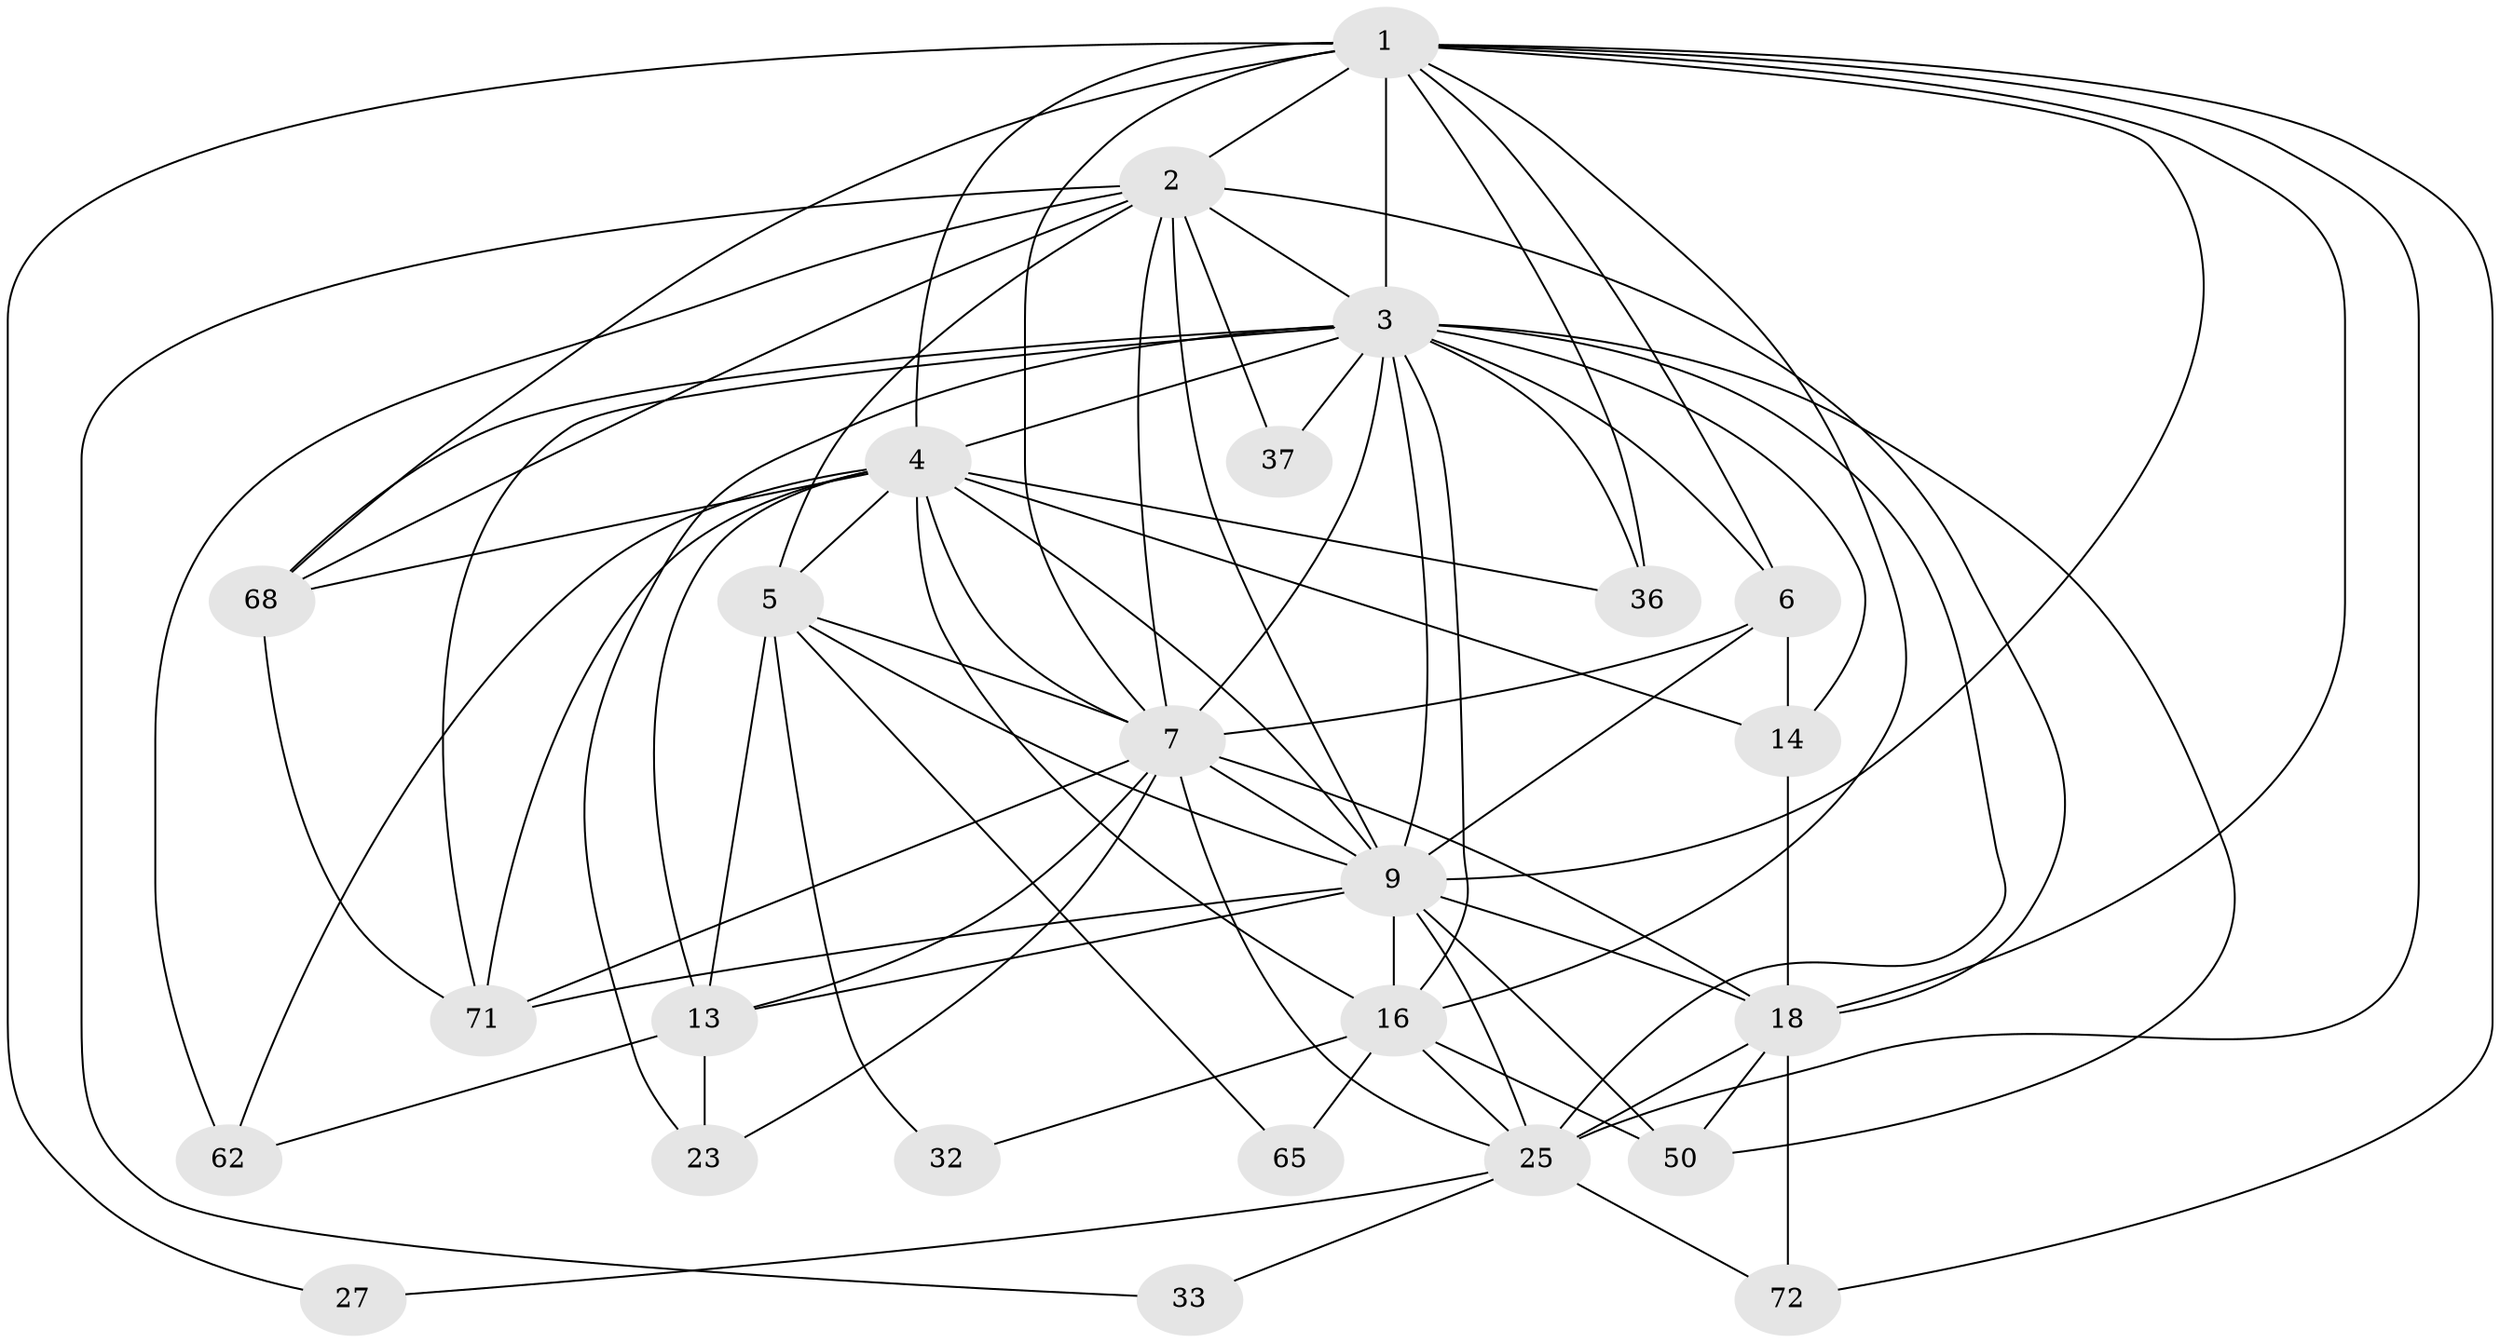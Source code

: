// original degree distribution, {6: 0.14285714285714285, 2: 0.16666666666666666, 9: 0.023809523809523808, 3: 0.27380952380952384, 5: 0.15476190476190477, 4: 0.2261904761904762, 8: 0.011904761904761904}
// Generated by graph-tools (version 1.1) at 2025/19/03/04/25 18:19:00]
// undirected, 25 vertices, 79 edges
graph export_dot {
graph [start="1"]
  node [color=gray90,style=filled];
  1 [super="+35+47+10+55"];
  2 [super="+46+54"];
  3 [super="+12+11+34+22"];
  4 [super="+82+44+21"];
  5 [super="+56+57"];
  6 [super="+8+80"];
  7 [super="+24+48+30"];
  9 [super="+19+15"];
  13 [super="+17"];
  14 [super="+31"];
  16 [super="+51"];
  18 [super="+60+64+69"];
  23 [super="+75+41"];
  25 [super="+29"];
  27;
  32;
  33;
  36;
  37;
  50 [super="+70"];
  62 [super="+79"];
  65;
  68 [super="+77"];
  71 [super="+74"];
  72;
  1 -- 2;
  1 -- 4 [weight=3];
  1 -- 36;
  1 -- 3;
  1 -- 7 [weight=2];
  1 -- 68;
  1 -- 6;
  1 -- 72;
  1 -- 9;
  1 -- 16;
  1 -- 25 [weight=2];
  1 -- 27;
  1 -- 18;
  2 -- 37;
  2 -- 18 [weight=2];
  2 -- 68;
  2 -- 33;
  2 -- 5 [weight=2];
  2 -- 7;
  2 -- 9 [weight=3];
  2 -- 62;
  2 -- 3;
  3 -- 25;
  3 -- 71;
  3 -- 16;
  3 -- 36;
  3 -- 37 [weight=2];
  3 -- 14;
  3 -- 7 [weight=2];
  3 -- 9;
  3 -- 4;
  3 -- 50;
  3 -- 6;
  3 -- 68;
  3 -- 23;
  4 -- 68;
  4 -- 16 [weight=2];
  4 -- 36;
  4 -- 62;
  4 -- 9;
  4 -- 5;
  4 -- 71;
  4 -- 7;
  4 -- 13;
  4 -- 14;
  5 -- 65;
  5 -- 7;
  5 -- 32;
  5 -- 13;
  5 -- 9;
  6 -- 9;
  6 -- 14;
  6 -- 7 [weight=3];
  7 -- 18;
  7 -- 71;
  7 -- 13;
  7 -- 9 [weight=3];
  7 -- 25;
  7 -- 23;
  9 -- 13;
  9 -- 16;
  9 -- 71;
  9 -- 50;
  9 -- 18 [weight=2];
  9 -- 25 [weight=2];
  13 -- 62;
  13 -- 23;
  14 -- 18;
  16 -- 32;
  16 -- 50;
  16 -- 65;
  16 -- 25;
  18 -- 72;
  18 -- 25 [weight=2];
  18 -- 50;
  25 -- 33;
  25 -- 72;
  25 -- 27;
  68 -- 71;
}

